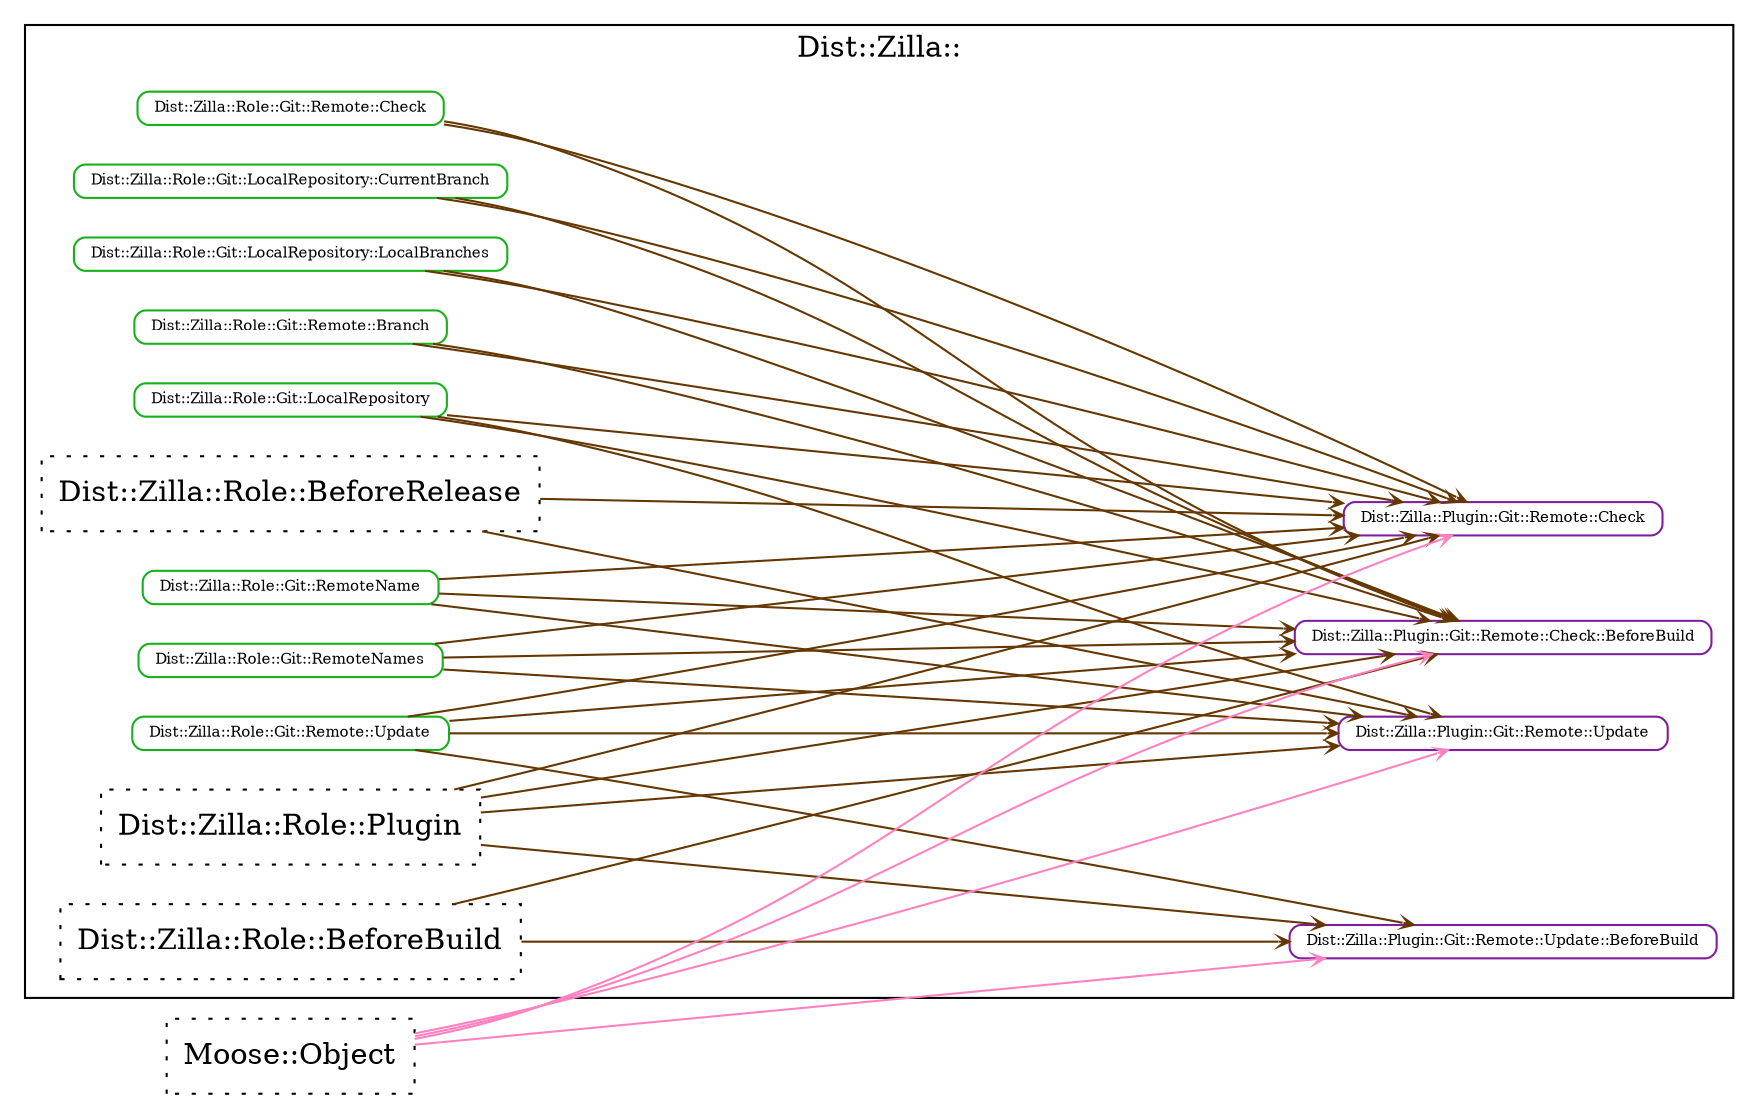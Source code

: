 strict digraph Perl {
	graph [overlap=false, rankdir=LR, ranksep=5, splines=spline];
	node [label="\N", shape=record, style=dotted];
	edge [minlen=1];
	subgraph cluster_1 {
		graph [label="Dist::Zilla::",
			rank=min];
		"Dist::Zilla::Plugin::Git::Remote::Check" [label="Dist::Zilla::Plugin::Git::Remote::Check", shape=Mrecord, style=solid, color="#7e1e9c", fontsize=7, height="0.1"];
		"Dist::Zilla::Plugin::Git::Remote::Check::BeforeBuild" [label="Dist::Zilla::Plugin::Git::Remote::Check::BeforeBuild", shape=Mrecord, style=solid, color="#7e1e9c", fontsize=7, height="0.1"];
		"Dist::Zilla::Plugin::Git::Remote::Update" [label="Dist::Zilla::Plugin::Git::Remote::Update", shape=Mrecord, style=solid, color="#7e1e9c", fontsize=7, height="0.1"];
		"Dist::Zilla::Plugin::Git::Remote::Update::BeforeBuild" [label="Dist::Zilla::Plugin::Git::Remote::Update::BeforeBuild", shape=Mrecord, style=solid, color="#7e1e9c", fontsize=7, height="0.1"];
		"Dist::Zilla::Role::BeforeBuild" [label="Dist::Zilla::Role::BeforeBuild"];
		"Dist::Zilla::Role::BeforeRelease" [label="Dist::Zilla::Role::BeforeRelease"];
		"Dist::Zilla::Role::Git::LocalRepository" [label="Dist::Zilla::Role::Git::LocalRepository", shape=Mrecord, style=solid, color="#15b01a", fontsize=7, height="0.1"];
		"Dist::Zilla::Role::Git::LocalRepository::CurrentBranch" [label="Dist::Zilla::Role::Git::LocalRepository::CurrentBranch", shape=Mrecord, style=solid, color="#15b01a", fontsize=7, height="0.1"];
		"Dist::Zilla::Role::Git::LocalRepository::LocalBranches" [label="Dist::Zilla::Role::Git::LocalRepository::LocalBranches", shape=Mrecord, style=solid, color="#15b01a", fontsize=7, height="0.1"];
		"Dist::Zilla::Role::Git::Remote::Branch" [label="Dist::Zilla::Role::Git::Remote::Branch", shape=Mrecord, style=solid, color="#15b01a", fontsize=7, height="0.1"];
		"Dist::Zilla::Role::Git::Remote::Check" [label="Dist::Zilla::Role::Git::Remote::Check", shape=Mrecord, style=solid, color="#15b01a", fontsize=7, height="0.1"];
		"Dist::Zilla::Role::Git::Remote::Update" [label="Dist::Zilla::Role::Git::Remote::Update", shape=Mrecord, style=solid, color="#15b01a", fontsize=7, height="0.1"];
		"Dist::Zilla::Role::Git::RemoteName" [label="Dist::Zilla::Role::Git::RemoteName", shape=Mrecord, style=solid, color="#15b01a", fontsize=7, height="0.1"];
		"Dist::Zilla::Role::Git::RemoteNames" [label="Dist::Zilla::Role::Git::RemoteNames", shape=Mrecord, style=solid, color="#15b01a", fontsize=7, height="0.1"];
		"Dist::Zilla::Role::Plugin" [label="Dist::Zilla::Role::Plugin"];
		"Dist::Zilla::Role::Plugin" -> "Dist::Zilla::Plugin::Git::Remote::Check" [arrowhead=vee, arrowsize="0.5", color="#653700", dir=forward, fontsize=6, headclip=1, tailclip=1, weight=5];
		"Dist::Zilla::Role::BeforeRelease" -> "Dist::Zilla::Plugin::Git::Remote::Check" [arrowhead=vee, arrowsize="0.5", color="#653700", dir=forward, fontsize=6, headclip=1, tailclip=1, weight=5];
		"Dist::Zilla::Role::Git::LocalRepository" -> "Dist::Zilla::Plugin::Git::Remote::Check" [arrowhead=vee, arrowsize="0.5", color="#653700", dir=forward, fontsize=6, headclip=1, tailclip=1, weight=5];
		"Dist::Zilla::Role::Git::LocalRepository::LocalBranches" -> "Dist::Zilla::Plugin::Git::Remote::Check" [arrowhead=vee, arrowsize="0.5", color="#653700", dir=forward, fontsize=6, headclip=1, tailclip=1, weight=5];
		"Dist::Zilla::Role::Git::LocalRepository::CurrentBranch" -> "Dist::Zilla::Plugin::Git::Remote::Check" [arrowhead=vee, arrowsize="0.5", color="#653700", dir=forward, fontsize=6, headclip=1, tailclip=1, weight=5];
		"Dist::Zilla::Role::Git::RemoteNames" -> "Dist::Zilla::Plugin::Git::Remote::Check" [arrowhead=vee, arrowsize="0.5", color="#653700", dir=forward, fontsize=6, headclip=1, tailclip=1, weight=5];
		"Dist::Zilla::Role::Git::RemoteName" -> "Dist::Zilla::Plugin::Git::Remote::Check" [arrowhead=vee, arrowsize="0.5", color="#653700", dir=forward, fontsize=6, headclip=1, tailclip=1, weight=5];
		"Dist::Zilla::Role::Git::Remote::Branch" -> "Dist::Zilla::Plugin::Git::Remote::Check" [arrowhead=vee, arrowsize="0.5", color="#653700", dir=forward, fontsize=6, headclip=1, tailclip=1, weight=5];
		"Dist::Zilla::Role::Git::Remote::Check" -> "Dist::Zilla::Plugin::Git::Remote::Check" [arrowhead=vee, arrowsize="0.5", color="#653700", dir=forward, fontsize=6, headclip=1, tailclip=1, weight=5];
		"Dist::Zilla::Role::Git::Remote::Update" -> "Dist::Zilla::Plugin::Git::Remote::Check" [arrowhead=vee, arrowsize="0.5", color="#653700", dir=forward, fontsize=6, headclip=1, tailclip=1, weight=5];
		"Dist::Zilla::Role::Plugin" -> "Dist::Zilla::Plugin::Git::Remote::Update" [arrowhead=vee, arrowsize="0.5", color="#653700", dir=forward, fontsize=6, headclip=1, tailclip=1, weight=5];
		"Dist::Zilla::Role::BeforeRelease" -> "Dist::Zilla::Plugin::Git::Remote::Update" [arrowhead=vee, arrowsize="0.5", color="#653700", dir=forward, fontsize=6, headclip=1, tailclip=1, weight=5];
		"Dist::Zilla::Role::Git::LocalRepository" -> "Dist::Zilla::Plugin::Git::Remote::Update" [arrowhead=vee, arrowsize="0.5", color="#653700", dir=forward, fontsize=6, headclip=1, tailclip=1, weight=5];
		"Dist::Zilla::Role::Git::RemoteNames" -> "Dist::Zilla::Plugin::Git::Remote::Update" [arrowhead=vee, arrowsize="0.5", color="#653700", dir=forward, fontsize=6, headclip=1, tailclip=1, weight=5];
		"Dist::Zilla::Role::Git::RemoteName" -> "Dist::Zilla::Plugin::Git::Remote::Update" [arrowhead=vee, arrowsize="0.5", color="#653700", dir=forward, fontsize=6, headclip=1, tailclip=1, weight=5];
		"Dist::Zilla::Role::Git::Remote::Update" -> "Dist::Zilla::Plugin::Git::Remote::Update" [arrowhead=vee, arrowsize="0.5", color="#653700", dir=forward, fontsize=6, headclip=1, tailclip=1, weight=5];
		"Dist::Zilla::Role::Plugin" -> "Dist::Zilla::Plugin::Git::Remote::Check::BeforeBuild" [arrowhead=vee, arrowsize="0.5", color="#653700", dir=forward, fontsize=6, headclip=1, tailclip=1, weight=5];
		"Dist::Zilla::Role::BeforeBuild" -> "Dist::Zilla::Plugin::Git::Remote::Check::BeforeBuild" [arrowhead=vee, arrowsize="0.5", color="#653700", dir=forward, fontsize=6, headclip=1, tailclip=1, weight=5];
		"Dist::Zilla::Role::Git::LocalRepository" -> "Dist::Zilla::Plugin::Git::Remote::Check::BeforeBuild" [arrowhead=vee, arrowsize="0.5", color="#653700", dir=forward, fontsize=6, headclip=1, tailclip=1, weight=5];
		"Dist::Zilla::Role::Git::LocalRepository::LocalBranches" -> "Dist::Zilla::Plugin::Git::Remote::Check::BeforeBuild" [arrowhead=vee, arrowsize="0.5", color="#653700", dir=forward, fontsize=6, headclip=1, tailclip=1, weight=5];
		"Dist::Zilla::Role::Git::LocalRepository::CurrentBranch" -> "Dist::Zilla::Plugin::Git::Remote::Check::BeforeBuild" [arrowhead=vee, arrowsize="0.5", color="#653700", dir=forward, fontsize=6, headclip=1, tailclip=1, weight=5];
		"Dist::Zilla::Role::Git::RemoteNames" -> "Dist::Zilla::Plugin::Git::Remote::Check::BeforeBuild" [arrowhead=vee, arrowsize="0.5", color="#653700", dir=forward, fontsize=6, headclip=1, tailclip=1, weight=5];
		"Dist::Zilla::Role::Git::RemoteName" -> "Dist::Zilla::Plugin::Git::Remote::Check::BeforeBuild" [arrowhead=vee, arrowsize="0.5", color="#653700", dir=forward, fontsize=6, headclip=1, tailclip=1, weight=5];
		"Dist::Zilla::Role::Git::Remote::Branch" -> "Dist::Zilla::Plugin::Git::Remote::Check::BeforeBuild" [arrowhead=vee, arrowsize="0.5", color="#653700", dir=forward, fontsize=6, headclip=1, tailclip=1, weight=5];
		"Dist::Zilla::Role::Git::Remote::Check" -> "Dist::Zilla::Plugin::Git::Remote::Check::BeforeBuild" [arrowhead=vee, arrowsize="0.5", color="#653700", dir=forward, fontsize=6, headclip=1, tailclip=1, weight=5];
		"Dist::Zilla::Role::Git::Remote::Update" -> "Dist::Zilla::Plugin::Git::Remote::Check::BeforeBuild" [arrowhead=vee, arrowsize="0.5", color="#653700", dir=forward, fontsize=6, headclip=1, tailclip=1, weight=5];
		"Dist::Zilla::Role::Plugin" -> "Dist::Zilla::Plugin::Git::Remote::Update::BeforeBuild" [arrowhead=vee, arrowsize="0.5", color="#653700", dir=forward, fontsize=6, headclip=1, tailclip=1, weight=5];
		"Dist::Zilla::Role::BeforeBuild" -> "Dist::Zilla::Plugin::Git::Remote::Update::BeforeBuild" [arrowhead=vee, arrowsize="0.5", color="#653700", dir=forward, fontsize=6, headclip=1, tailclip=1, weight=5];
		"Dist::Zilla::Role::Git::Remote::Update" -> "Dist::Zilla::Plugin::Git::Remote::Update::BeforeBuild" [arrowhead=vee, arrowsize="0.5", color="#653700", dir=forward, fontsize=6, headclip=1, tailclip=1, weight=5];
	}
	"Moose::Object" [label="Moose::Object"];
	"Moose::Object" -> "Dist::Zilla::Plugin::Git::Remote::Check" [arrowhead=vee, arrowsize="0.5", color="#ff81c0", dir=forward, fontsize=6, headclip=1, tailclip=1, weight=10];
	"Moose::Object" -> "Dist::Zilla::Plugin::Git::Remote::Update" [arrowhead=vee, arrowsize="0.5", color="#ff81c0", dir=forward, fontsize=6, headclip=1, tailclip=1, weight=10];
	"Moose::Object" -> "Dist::Zilla::Plugin::Git::Remote::Check::BeforeBuild" [arrowhead=vee, arrowsize="0.5", color="#ff81c0", dir=forward, fontsize=6, headclip=1, tailclip=1, weight=10];
	"Moose::Object" -> "Dist::Zilla::Plugin::Git::Remote::Update::BeforeBuild" [arrowhead=vee, arrowsize="0.5", color="#ff81c0", dir=forward, fontsize=6, headclip=1, tailclip=1, weight=10];
}
